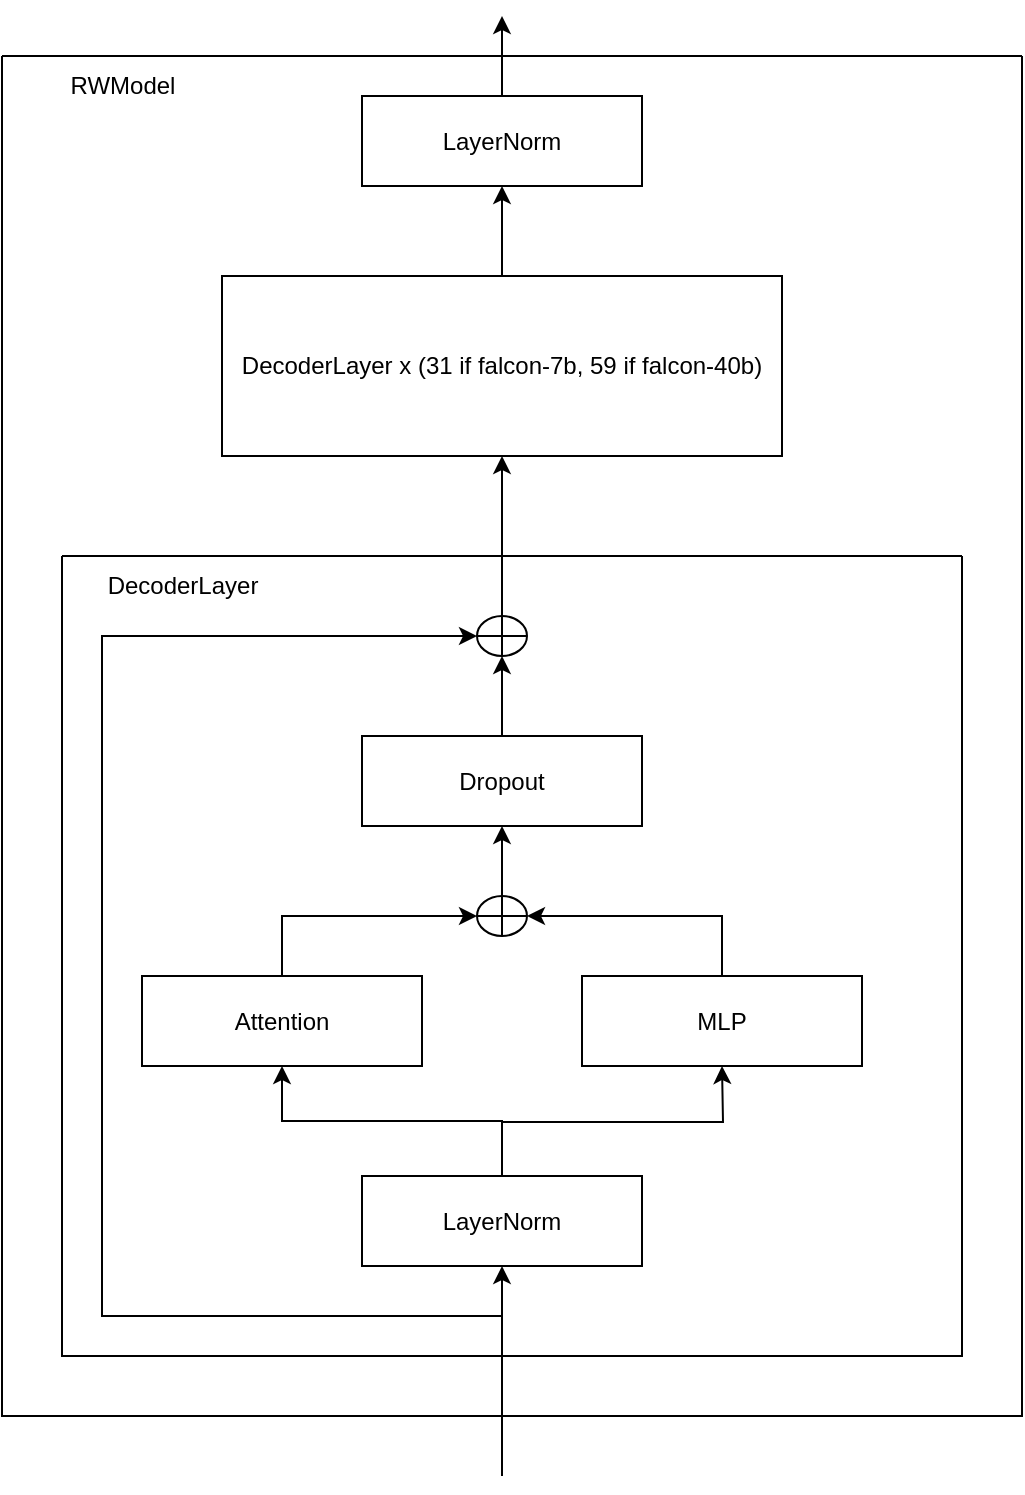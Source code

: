 <mxfile version="21.6.8" type="device">
  <diagram name="Page-1" id="j8ueIxFzELLLZv5b1QLS">
    <mxGraphModel dx="1728" dy="985" grid="1" gridSize="10" guides="1" tooltips="1" connect="1" arrows="1" fold="1" page="1" pageScale="1" pageWidth="827" pageHeight="1169" math="0" shadow="0">
      <root>
        <mxCell id="0" />
        <mxCell id="1" parent="0" />
        <mxCell id="jOeYFvn2WRCIHEfpQ4zP-2" value="" style="swimlane;startSize=0;" vertex="1" parent="1">
          <mxGeometry x="300" y="320" width="450" height="400" as="geometry" />
        </mxCell>
        <mxCell id="jOeYFvn2WRCIHEfpQ4zP-10" style="edgeStyle=orthogonalEdgeStyle;rounded=0;orthogonalLoop=1;jettySize=auto;html=1;exitX=0.5;exitY=0;exitDx=0;exitDy=0;" edge="1" parent="jOeYFvn2WRCIHEfpQ4zP-2" source="jOeYFvn2WRCIHEfpQ4zP-7" target="jOeYFvn2WRCIHEfpQ4zP-8">
          <mxGeometry relative="1" as="geometry" />
        </mxCell>
        <mxCell id="jOeYFvn2WRCIHEfpQ4zP-11" style="edgeStyle=orthogonalEdgeStyle;rounded=0;orthogonalLoop=1;jettySize=auto;html=1;exitX=0.5;exitY=0;exitDx=0;exitDy=0;entryX=0.5;entryY=1;entryDx=0;entryDy=0;" edge="1" parent="jOeYFvn2WRCIHEfpQ4zP-2" source="jOeYFvn2WRCIHEfpQ4zP-7">
          <mxGeometry relative="1" as="geometry">
            <mxPoint x="330" y="255" as="targetPoint" />
          </mxGeometry>
        </mxCell>
        <mxCell id="jOeYFvn2WRCIHEfpQ4zP-7" value="LayerNorm" style="rounded=0;whiteSpace=wrap;html=1;" vertex="1" parent="jOeYFvn2WRCIHEfpQ4zP-2">
          <mxGeometry x="150" y="310" width="140" height="45" as="geometry" />
        </mxCell>
        <mxCell id="jOeYFvn2WRCIHEfpQ4zP-14" style="edgeStyle=orthogonalEdgeStyle;rounded=0;orthogonalLoop=1;jettySize=auto;html=1;exitX=0.5;exitY=0;exitDx=0;exitDy=0;entryX=0;entryY=0.5;entryDx=0;entryDy=0;entryPerimeter=0;" edge="1" parent="jOeYFvn2WRCIHEfpQ4zP-2" source="jOeYFvn2WRCIHEfpQ4zP-8" target="jOeYFvn2WRCIHEfpQ4zP-12">
          <mxGeometry relative="1" as="geometry" />
        </mxCell>
        <mxCell id="jOeYFvn2WRCIHEfpQ4zP-8" value="Attention" style="rounded=0;whiteSpace=wrap;html=1;" vertex="1" parent="jOeYFvn2WRCIHEfpQ4zP-2">
          <mxGeometry x="40" y="210" width="140" height="45" as="geometry" />
        </mxCell>
        <mxCell id="jOeYFvn2WRCIHEfpQ4zP-13" style="edgeStyle=orthogonalEdgeStyle;rounded=0;orthogonalLoop=1;jettySize=auto;html=1;exitX=0.5;exitY=0;exitDx=0;exitDy=0;entryX=1;entryY=0.5;entryDx=0;entryDy=0;entryPerimeter=0;" edge="1" parent="jOeYFvn2WRCIHEfpQ4zP-2" source="jOeYFvn2WRCIHEfpQ4zP-9" target="jOeYFvn2WRCIHEfpQ4zP-12">
          <mxGeometry relative="1" as="geometry">
            <mxPoint x="330" y="210" as="sourcePoint" />
          </mxGeometry>
        </mxCell>
        <mxCell id="jOeYFvn2WRCIHEfpQ4zP-9" value="MLP" style="rounded=0;whiteSpace=wrap;html=1;" vertex="1" parent="jOeYFvn2WRCIHEfpQ4zP-2">
          <mxGeometry x="260" y="210" width="140" height="45" as="geometry" />
        </mxCell>
        <mxCell id="jOeYFvn2WRCIHEfpQ4zP-17" style="edgeStyle=orthogonalEdgeStyle;rounded=0;orthogonalLoop=1;jettySize=auto;html=1;exitX=0.5;exitY=0;exitDx=0;exitDy=0;exitPerimeter=0;entryX=0.5;entryY=1;entryDx=0;entryDy=0;" edge="1" parent="jOeYFvn2WRCIHEfpQ4zP-2" source="jOeYFvn2WRCIHEfpQ4zP-12" target="jOeYFvn2WRCIHEfpQ4zP-16">
          <mxGeometry relative="1" as="geometry" />
        </mxCell>
        <mxCell id="jOeYFvn2WRCIHEfpQ4zP-12" value="" style="verticalLabelPosition=bottom;verticalAlign=top;html=1;shape=mxgraph.flowchart.summing_function;" vertex="1" parent="jOeYFvn2WRCIHEfpQ4zP-2">
          <mxGeometry x="207.5" y="170" width="25" height="20" as="geometry" />
        </mxCell>
        <mxCell id="jOeYFvn2WRCIHEfpQ4zP-21" style="edgeStyle=orthogonalEdgeStyle;rounded=0;orthogonalLoop=1;jettySize=auto;html=1;exitX=0.5;exitY=0;exitDx=0;exitDy=0;entryX=0.5;entryY=1;entryDx=0;entryDy=0;entryPerimeter=0;" edge="1" parent="jOeYFvn2WRCIHEfpQ4zP-2" source="jOeYFvn2WRCIHEfpQ4zP-16" target="jOeYFvn2WRCIHEfpQ4zP-18">
          <mxGeometry relative="1" as="geometry" />
        </mxCell>
        <mxCell id="jOeYFvn2WRCIHEfpQ4zP-16" value="Dropout" style="rounded=0;whiteSpace=wrap;html=1;" vertex="1" parent="jOeYFvn2WRCIHEfpQ4zP-2">
          <mxGeometry x="150" y="90" width="140" height="45" as="geometry" />
        </mxCell>
        <mxCell id="jOeYFvn2WRCIHEfpQ4zP-22" style="edgeStyle=orthogonalEdgeStyle;rounded=0;orthogonalLoop=1;jettySize=auto;html=1;exitX=0;exitY=0.5;exitDx=0;exitDy=0;exitPerimeter=0;startArrow=classic;startFill=1;endArrow=none;endFill=0;" edge="1" parent="jOeYFvn2WRCIHEfpQ4zP-2" source="jOeYFvn2WRCIHEfpQ4zP-18">
          <mxGeometry relative="1" as="geometry">
            <mxPoint x="220" y="400" as="targetPoint" />
            <Array as="points">
              <mxPoint x="20" y="40" />
              <mxPoint x="20" y="380" />
              <mxPoint x="220" y="380" />
            </Array>
          </mxGeometry>
        </mxCell>
        <mxCell id="jOeYFvn2WRCIHEfpQ4zP-23" style="edgeStyle=orthogonalEdgeStyle;rounded=0;orthogonalLoop=1;jettySize=auto;html=1;exitX=0.5;exitY=0;exitDx=0;exitDy=0;exitPerimeter=0;" edge="1" parent="jOeYFvn2WRCIHEfpQ4zP-2" source="jOeYFvn2WRCIHEfpQ4zP-18">
          <mxGeometry relative="1" as="geometry">
            <mxPoint x="220" y="-50" as="targetPoint" />
          </mxGeometry>
        </mxCell>
        <mxCell id="jOeYFvn2WRCIHEfpQ4zP-18" value="" style="verticalLabelPosition=bottom;verticalAlign=top;html=1;shape=mxgraph.flowchart.summing_function;" vertex="1" parent="jOeYFvn2WRCIHEfpQ4zP-2">
          <mxGeometry x="207.5" y="30" width="25" height="20" as="geometry" />
        </mxCell>
        <mxCell id="jOeYFvn2WRCIHEfpQ4zP-19" value="" style="endArrow=classic;html=1;rounded=0;entryX=0.5;entryY=1;entryDx=0;entryDy=0;" edge="1" parent="jOeYFvn2WRCIHEfpQ4zP-2" target="jOeYFvn2WRCIHEfpQ4zP-7">
          <mxGeometry width="50" height="50" relative="1" as="geometry">
            <mxPoint x="220" y="460" as="sourcePoint" />
            <mxPoint x="220" y="530" as="targetPoint" />
          </mxGeometry>
        </mxCell>
        <mxCell id="jOeYFvn2WRCIHEfpQ4zP-24" value="DecoderLayer" style="text;html=1;align=center;verticalAlign=middle;resizable=0;points=[];autosize=1;strokeColor=none;fillColor=none;" vertex="1" parent="jOeYFvn2WRCIHEfpQ4zP-2">
          <mxGeometry x="10" width="100" height="30" as="geometry" />
        </mxCell>
        <mxCell id="jOeYFvn2WRCIHEfpQ4zP-27" style="edgeStyle=orthogonalEdgeStyle;rounded=0;orthogonalLoop=1;jettySize=auto;html=1;exitX=0.5;exitY=0;exitDx=0;exitDy=0;entryX=0.5;entryY=1;entryDx=0;entryDy=0;" edge="1" parent="1" source="jOeYFvn2WRCIHEfpQ4zP-25" target="jOeYFvn2WRCIHEfpQ4zP-28">
          <mxGeometry relative="1" as="geometry">
            <mxPoint x="525" y="140" as="targetPoint" />
          </mxGeometry>
        </mxCell>
        <mxCell id="jOeYFvn2WRCIHEfpQ4zP-25" value="DecoderLayer x (31 if falcon-7b, 59 if falcon-40b)" style="rounded=0;whiteSpace=wrap;html=1;" vertex="1" parent="1">
          <mxGeometry x="380" y="180" width="280" height="90" as="geometry" />
        </mxCell>
        <mxCell id="jOeYFvn2WRCIHEfpQ4zP-29" style="edgeStyle=orthogonalEdgeStyle;rounded=0;orthogonalLoop=1;jettySize=auto;html=1;exitX=0.5;exitY=0;exitDx=0;exitDy=0;" edge="1" parent="1" source="jOeYFvn2WRCIHEfpQ4zP-28">
          <mxGeometry relative="1" as="geometry">
            <mxPoint x="520" y="50" as="targetPoint" />
          </mxGeometry>
        </mxCell>
        <mxCell id="jOeYFvn2WRCIHEfpQ4zP-28" value="LayerNorm" style="rounded=0;whiteSpace=wrap;html=1;" vertex="1" parent="1">
          <mxGeometry x="450" y="90" width="140" height="45" as="geometry" />
        </mxCell>
        <mxCell id="jOeYFvn2WRCIHEfpQ4zP-30" value="" style="swimlane;startSize=0;" vertex="1" parent="1">
          <mxGeometry x="270" y="70" width="510" height="680" as="geometry" />
        </mxCell>
        <mxCell id="jOeYFvn2WRCIHEfpQ4zP-31" value="RWModel" style="text;html=1;align=center;verticalAlign=middle;resizable=0;points=[];autosize=1;strokeColor=none;fillColor=none;" vertex="1" parent="jOeYFvn2WRCIHEfpQ4zP-30">
          <mxGeometry x="20" width="80" height="30" as="geometry" />
        </mxCell>
      </root>
    </mxGraphModel>
  </diagram>
</mxfile>
